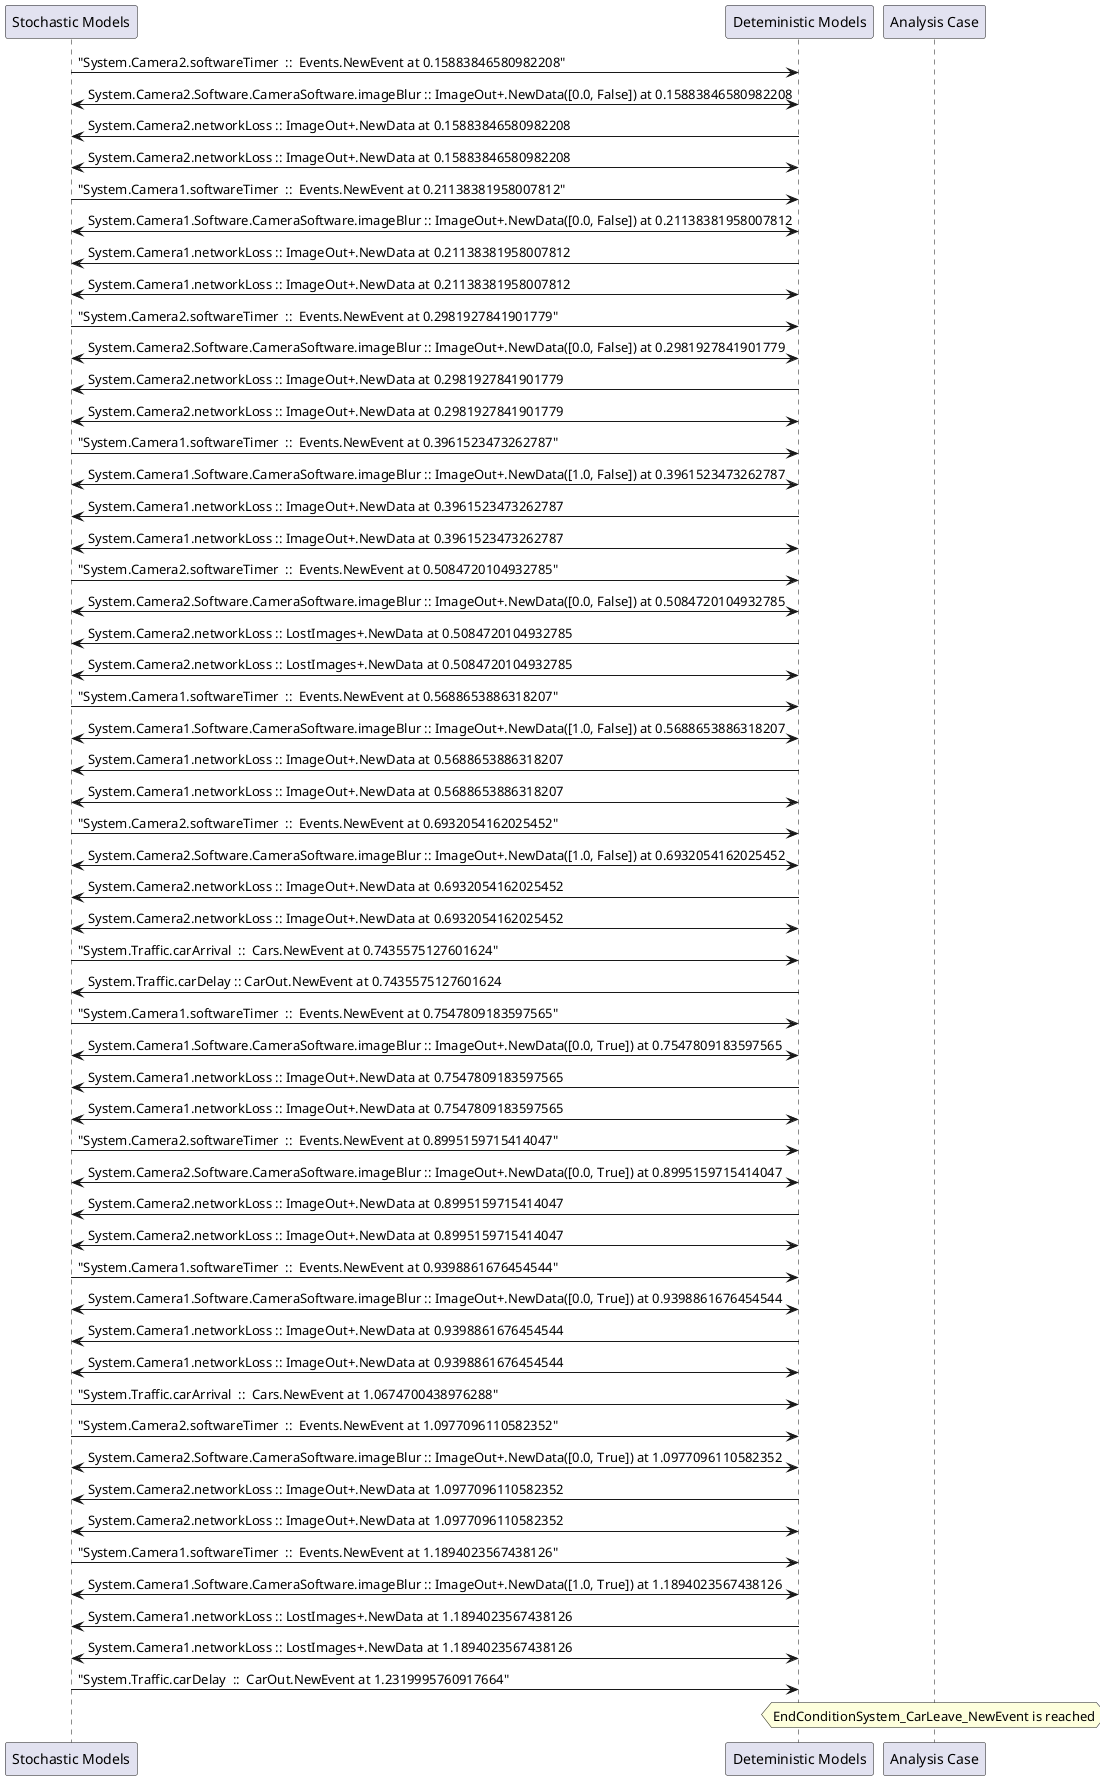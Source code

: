 
	@startuml
	participant "Stochastic Models" as stochmodel
	participant "Deteministic Models" as detmodel
	participant "Analysis Case" as analysis
	{6040_stop} stochmodel -> detmodel : "System.Camera2.softwareTimer  ::  Events.NewEvent at 0.15883846580982208"
detmodel <-> stochmodel : System.Camera2.Software.CameraSoftware.imageBlur :: ImageOut+.NewData([0.0, False]) at 0.15883846580982208
detmodel -> stochmodel : System.Camera2.networkLoss :: ImageOut+.NewData at 0.15883846580982208
detmodel <-> stochmodel : System.Camera2.networkLoss :: ImageOut+.NewData at 0.15883846580982208
{6024_stop} stochmodel -> detmodel : "System.Camera1.softwareTimer  ::  Events.NewEvent at 0.21138381958007812"
detmodel <-> stochmodel : System.Camera1.Software.CameraSoftware.imageBlur :: ImageOut+.NewData([0.0, False]) at 0.21138381958007812
detmodel -> stochmodel : System.Camera1.networkLoss :: ImageOut+.NewData at 0.21138381958007812
detmodel <-> stochmodel : System.Camera1.networkLoss :: ImageOut+.NewData at 0.21138381958007812
{6041_stop} stochmodel -> detmodel : "System.Camera2.softwareTimer  ::  Events.NewEvent at 0.2981927841901779"
detmodel <-> stochmodel : System.Camera2.Software.CameraSoftware.imageBlur :: ImageOut+.NewData([0.0, False]) at 0.2981927841901779
detmodel -> stochmodel : System.Camera2.networkLoss :: ImageOut+.NewData at 0.2981927841901779
detmodel <-> stochmodel : System.Camera2.networkLoss :: ImageOut+.NewData at 0.2981927841901779
{6025_stop} stochmodel -> detmodel : "System.Camera1.softwareTimer  ::  Events.NewEvent at 0.3961523473262787"
detmodel <-> stochmodel : System.Camera1.Software.CameraSoftware.imageBlur :: ImageOut+.NewData([1.0, False]) at 0.3961523473262787
detmodel -> stochmodel : System.Camera1.networkLoss :: ImageOut+.NewData at 0.3961523473262787
detmodel <-> stochmodel : System.Camera1.networkLoss :: ImageOut+.NewData at 0.3961523473262787
{6042_stop} stochmodel -> detmodel : "System.Camera2.softwareTimer  ::  Events.NewEvent at 0.5084720104932785"
detmodel <-> stochmodel : System.Camera2.Software.CameraSoftware.imageBlur :: ImageOut+.NewData([0.0, False]) at 0.5084720104932785
detmodel -> stochmodel : System.Camera2.networkLoss :: LostImages+.NewData at 0.5084720104932785
detmodel <-> stochmodel : System.Camera2.networkLoss :: LostImages+.NewData at 0.5084720104932785
{6026_stop} stochmodel -> detmodel : "System.Camera1.softwareTimer  ::  Events.NewEvent at 0.5688653886318207"
detmodel <-> stochmodel : System.Camera1.Software.CameraSoftware.imageBlur :: ImageOut+.NewData([1.0, False]) at 0.5688653886318207
detmodel -> stochmodel : System.Camera1.networkLoss :: ImageOut+.NewData at 0.5688653886318207
detmodel <-> stochmodel : System.Camera1.networkLoss :: ImageOut+.NewData at 0.5688653886318207
{6043_stop} stochmodel -> detmodel : "System.Camera2.softwareTimer  ::  Events.NewEvent at 0.6932054162025452"
detmodel <-> stochmodel : System.Camera2.Software.CameraSoftware.imageBlur :: ImageOut+.NewData([1.0, False]) at 0.6932054162025452
detmodel -> stochmodel : System.Camera2.networkLoss :: ImageOut+.NewData at 0.6932054162025452
detmodel <-> stochmodel : System.Camera2.networkLoss :: ImageOut+.NewData at 0.6932054162025452
{6056_stop} stochmodel -> detmodel : "System.Traffic.carArrival  ::  Cars.NewEvent at 0.7435575127601624"
{6068_start} detmodel -> stochmodel : System.Traffic.carDelay :: CarOut.NewEvent at 0.7435575127601624
{6027_stop} stochmodel -> detmodel : "System.Camera1.softwareTimer  ::  Events.NewEvent at 0.7547809183597565"
detmodel <-> stochmodel : System.Camera1.Software.CameraSoftware.imageBlur :: ImageOut+.NewData([0.0, True]) at 0.7547809183597565
detmodel -> stochmodel : System.Camera1.networkLoss :: ImageOut+.NewData at 0.7547809183597565
detmodel <-> stochmodel : System.Camera1.networkLoss :: ImageOut+.NewData at 0.7547809183597565
{6044_stop} stochmodel -> detmodel : "System.Camera2.softwareTimer  ::  Events.NewEvent at 0.8995159715414047"
detmodel <-> stochmodel : System.Camera2.Software.CameraSoftware.imageBlur :: ImageOut+.NewData([0.0, True]) at 0.8995159715414047
detmodel -> stochmodel : System.Camera2.networkLoss :: ImageOut+.NewData at 0.8995159715414047
detmodel <-> stochmodel : System.Camera2.networkLoss :: ImageOut+.NewData at 0.8995159715414047
{6028_stop} stochmodel -> detmodel : "System.Camera1.softwareTimer  ::  Events.NewEvent at 0.9398861676454544"
detmodel <-> stochmodel : System.Camera1.Software.CameraSoftware.imageBlur :: ImageOut+.NewData([0.0, True]) at 0.9398861676454544
detmodel -> stochmodel : System.Camera1.networkLoss :: ImageOut+.NewData at 0.9398861676454544
detmodel <-> stochmodel : System.Camera1.networkLoss :: ImageOut+.NewData at 0.9398861676454544
{6057_stop} stochmodel -> detmodel : "System.Traffic.carArrival  ::  Cars.NewEvent at 1.0674700438976288"
{6045_stop} stochmodel -> detmodel : "System.Camera2.softwareTimer  ::  Events.NewEvent at 1.0977096110582352"
detmodel <-> stochmodel : System.Camera2.Software.CameraSoftware.imageBlur :: ImageOut+.NewData([0.0, True]) at 1.0977096110582352
detmodel -> stochmodel : System.Camera2.networkLoss :: ImageOut+.NewData at 1.0977096110582352
detmodel <-> stochmodel : System.Camera2.networkLoss :: ImageOut+.NewData at 1.0977096110582352
{6029_stop} stochmodel -> detmodel : "System.Camera1.softwareTimer  ::  Events.NewEvent at 1.1894023567438126"
detmodel <-> stochmodel : System.Camera1.Software.CameraSoftware.imageBlur :: ImageOut+.NewData([1.0, True]) at 1.1894023567438126
detmodel -> stochmodel : System.Camera1.networkLoss :: LostImages+.NewData at 1.1894023567438126
detmodel <-> stochmodel : System.Camera1.networkLoss :: LostImages+.NewData at 1.1894023567438126
{6068_stop} stochmodel -> detmodel : "System.Traffic.carDelay  ::  CarOut.NewEvent at 1.2319995760917664"
{6068_start} <-> {6068_stop} : delay
hnote over analysis 
EndConditionSystem_CarLeave_NewEvent is reached
endnote
@enduml